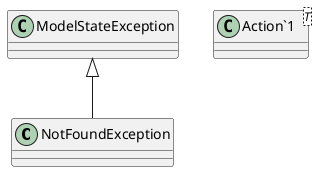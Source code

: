 @startuml
class NotFoundException {
}
class "Action`1"<T> {
}
ModelStateException <|-- NotFoundException
@enduml

